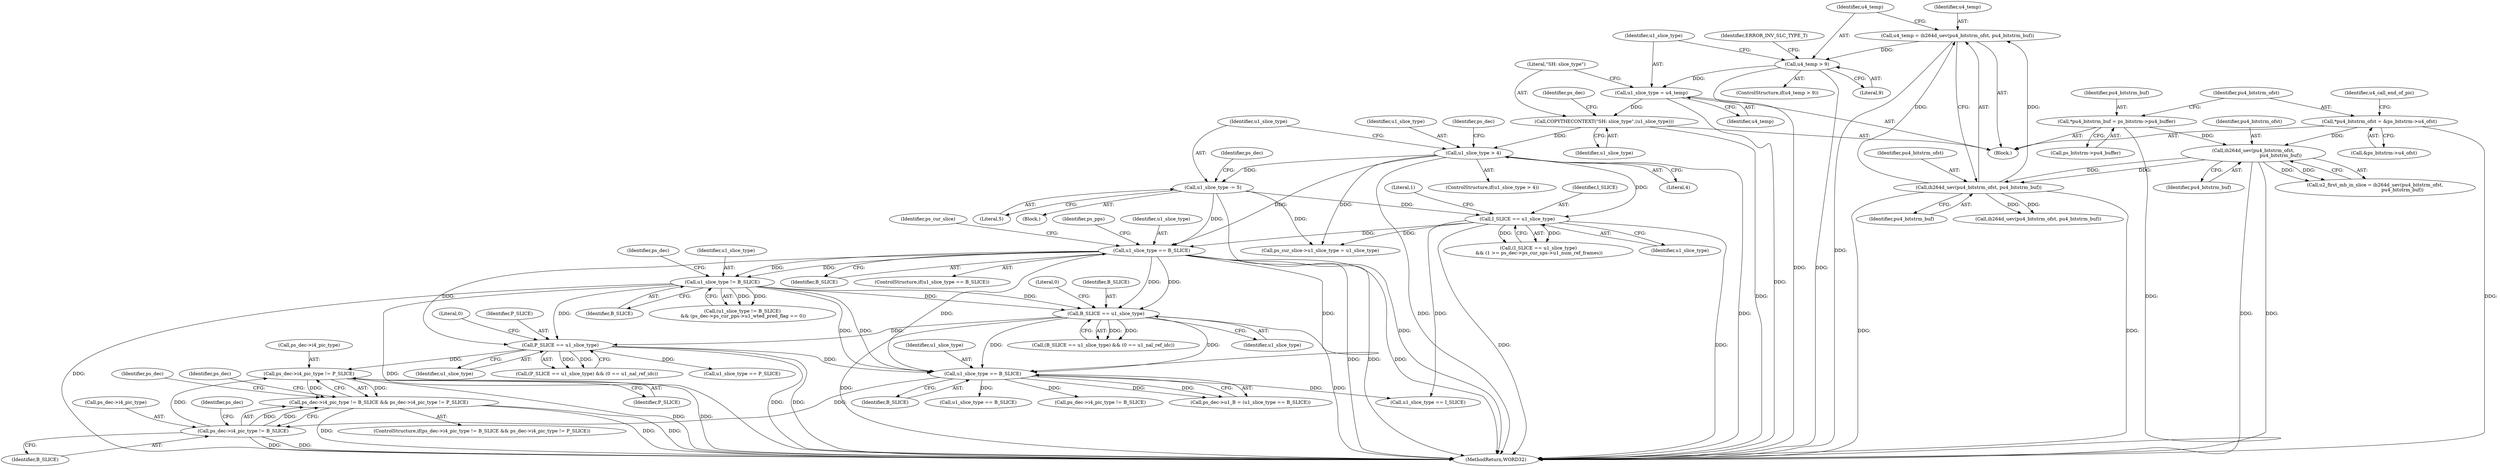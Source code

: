 digraph "0_Android_8b5fd8f24eba5dd19ab2f80ea11a9125aa882ae2@pointer" {
"1002415" [label="(Call,ps_dec->i4_pic_type != P_SLICE)"];
"1002410" [label="(Call,ps_dec->i4_pic_type != B_SLICE)"];
"1002278" [label="(Call,u1_slice_type == B_SLICE)"];
"1001820" [label="(Call,B_SLICE == u1_slice_type)"];
"1001521" [label="(Call,u1_slice_type == B_SLICE)"];
"1000347" [label="(Call,I_SLICE == u1_slice_type)"];
"1000302" [label="(Call,u1_slice_type -= 5)"];
"1000298" [label="(Call,u1_slice_type > 4)"];
"1000289" [label="(Call,COPYTHECONTEXT(\"SH: slice_type\",(u1_slice_type)))"];
"1000286" [label="(Call,u1_slice_type = u4_temp)"];
"1000281" [label="(Call,u4_temp > 9)"];
"1000275" [label="(Call,u4_temp = ih264d_uev(pu4_bitstrm_ofst, pu4_bitstrm_buf))"];
"1000277" [label="(Call,ih264d_uev(pu4_bitstrm_ofst, pu4_bitstrm_buf))"];
"1000237" [label="(Call,ih264d_uev(pu4_bitstrm_ofst,\n                                     pu4_bitstrm_buf))"];
"1000209" [label="(Call,*pu4_bitstrm_ofst = &ps_bitstrm->u4_ofst)"];
"1000203" [label="(Call,*pu4_bitstrm_buf = ps_bitstrm->pu4_buffer)"];
"1001744" [label="(Call,u1_slice_type != B_SLICE)"];
"1001835" [label="(Call,P_SLICE == u1_slice_type)"];
"1002409" [label="(Call,ps_dec->i4_pic_type != B_SLICE && ps_dec->i4_pic_type != P_SLICE)"];
"1002274" [label="(Call,ps_dec->u1_B = (u1_slice_type == B_SLICE))"];
"1002568" [label="(MethodReturn,WORD32)"];
"1001746" [label="(Identifier,B_SLICE)"];
"1000349" [label="(Identifier,u1_slice_type)"];
"1002409" [label="(Call,ps_dec->i4_pic_type != B_SLICE && ps_dec->i4_pic_type != P_SLICE)"];
"1000301" [label="(Block,)"];
"1000277" [label="(Call,ih264d_uev(pu4_bitstrm_ofst, pu4_bitstrm_buf))"];
"1000210" [label="(Identifier,pu4_bitstrm_ofst)"];
"1000290" [label="(Literal,\"SH: slice_type\")"];
"1002422" [label="(Identifier,ps_dec)"];
"1002410" [label="(Call,ps_dec->i4_pic_type != B_SLICE)"];
"1000346" [label="(Call,(I_SLICE == u1_slice_type)\n && (1 >= ps_dec->ps_cur_sps->u1_num_ref_frames))"];
"1000211" [label="(Call,&ps_bitstrm->u4_ofst)"];
"1001745" [label="(Identifier,u1_slice_type)"];
"1000304" [label="(Literal,5)"];
"1001839" [label="(Literal,0)"];
"1000275" [label="(Call,u4_temp = ih264d_uev(pu4_bitstrm_ofst, pu4_bitstrm_buf))"];
"1001820" [label="(Call,B_SLICE == u1_slice_type)"];
"1001573" [label="(Identifier,ps_pps)"];
"1000209" [label="(Call,*pu4_bitstrm_ofst = &ps_bitstrm->u4_ofst)"];
"1002280" [label="(Identifier,B_SLICE)"];
"1002408" [label="(ControlStructure,if(ps_dec->i4_pic_type != B_SLICE && ps_dec->i4_pic_type != P_SLICE))"];
"1000287" [label="(Identifier,u1_slice_type)"];
"1001743" [label="(Call,(u1_slice_type != B_SLICE)\n && (ps_dec->ps_cur_pps->u1_wted_pred_flag == 0))"];
"1000297" [label="(ControlStructure,if(u1_slice_type > 4))"];
"1000291" [label="(Identifier,u1_slice_type)"];
"1000205" [label="(Call,ps_bitstrm->pu4_buffer)"];
"1002414" [label="(Identifier,B_SLICE)"];
"1001471" [label="(Call,ps_cur_slice->u1_slice_type = u1_slice_type)"];
"1002278" [label="(Call,u1_slice_type == B_SLICE)"];
"1002415" [label="(Call,ps_dec->i4_pic_type != P_SLICE)"];
"1000226" [label="(Identifier,u4_call_end_of_pic)"];
"1000288" [label="(Identifier,u4_temp)"];
"1000351" [label="(Literal,1)"];
"1000285" [label="(Identifier,ERROR_INV_SLC_TYPE_T)"];
"1000348" [label="(Identifier,I_SLICE)"];
"1000279" [label="(Identifier,pu4_bitstrm_buf)"];
"1002392" [label="(Call,u1_slice_type == I_SLICE)"];
"1000281" [label="(Call,u4_temp > 9)"];
"1000294" [label="(Identifier,ps_dec)"];
"1002417" [label="(Identifier,ps_dec)"];
"1001744" [label="(Call,u1_slice_type != B_SLICE)"];
"1000303" [label="(Identifier,u1_slice_type)"];
"1000204" [label="(Identifier,pu4_bitstrm_buf)"];
"1001822" [label="(Identifier,u1_slice_type)"];
"1000289" [label="(Call,COPYTHECONTEXT(\"SH: slice_type\",(u1_slice_type)))"];
"1000299" [label="(Identifier,u1_slice_type)"];
"1000300" [label="(Literal,4)"];
"1001523" [label="(Identifier,B_SLICE)"];
"1001522" [label="(Identifier,u1_slice_type)"];
"1000282" [label="(Identifier,u4_temp)"];
"1000347" [label="(Call,I_SLICE == u1_slice_type)"];
"1001750" [label="(Identifier,ps_dec)"];
"1000283" [label="(Literal,9)"];
"1000280" [label="(ControlStructure,if(u4_temp > 9))"];
"1000276" [label="(Identifier,u4_temp)"];
"1002427" [label="(Call,u1_slice_type == P_SLICE)"];
"1001836" [label="(Identifier,P_SLICE)"];
"1000278" [label="(Identifier,pu4_bitstrm_ofst)"];
"1001819" [label="(Call,(B_SLICE == u1_slice_type) && (0 == u1_nal_ref_idc))"];
"1000166" [label="(Block,)"];
"1001821" [label="(Identifier,B_SLICE)"];
"1001834" [label="(Call,(P_SLICE == u1_slice_type) && (0 == u1_nal_ref_idc))"];
"1000307" [label="(Identifier,ps_dec)"];
"1002411" [label="(Call,ps_dec->i4_pic_type)"];
"1000316" [label="(Identifier,ps_dec)"];
"1002461" [label="(Call,u1_slice_type == B_SLICE)"];
"1002279" [label="(Identifier,u1_slice_type)"];
"1001835" [label="(Call,P_SLICE == u1_slice_type)"];
"1000286" [label="(Call,u1_slice_type = u4_temp)"];
"1000418" [label="(Call,ih264d_uev(pu4_bitstrm_ofst, pu4_bitstrm_buf))"];
"1001837" [label="(Identifier,u1_slice_type)"];
"1002416" [label="(Call,ps_dec->i4_pic_type)"];
"1000298" [label="(Call,u1_slice_type > 4)"];
"1000203" [label="(Call,*pu4_bitstrm_buf = ps_bitstrm->pu4_buffer)"];
"1002419" [label="(Identifier,P_SLICE)"];
"1000237" [label="(Call,ih264d_uev(pu4_bitstrm_ofst,\n                                     pu4_bitstrm_buf))"];
"1000235" [label="(Call,u2_first_mb_in_slice = ih264d_uev(pu4_bitstrm_ofst,\n                                     pu4_bitstrm_buf))"];
"1000238" [label="(Identifier,pu4_bitstrm_ofst)"];
"1001521" [label="(Call,u1_slice_type == B_SLICE)"];
"1001824" [label="(Literal,0)"];
"1002492" [label="(Identifier,ps_dec)"];
"1002449" [label="(Call,ps_dec->i4_pic_type != B_SLICE)"];
"1001527" [label="(Identifier,ps_cur_slice)"];
"1001520" [label="(ControlStructure,if(u1_slice_type == B_SLICE))"];
"1000302" [label="(Call,u1_slice_type -= 5)"];
"1000239" [label="(Identifier,pu4_bitstrm_buf)"];
"1002415" -> "1002409"  [label="AST: "];
"1002415" -> "1002419"  [label="CFG: "];
"1002416" -> "1002415"  [label="AST: "];
"1002419" -> "1002415"  [label="AST: "];
"1002409" -> "1002415"  [label="CFG: "];
"1002415" -> "1002568"  [label="DDG: "];
"1002415" -> "1002568"  [label="DDG: "];
"1002415" -> "1002409"  [label="DDG: "];
"1002415" -> "1002409"  [label="DDG: "];
"1002410" -> "1002415"  [label="DDG: "];
"1001835" -> "1002415"  [label="DDG: "];
"1002410" -> "1002409"  [label="AST: "];
"1002410" -> "1002414"  [label="CFG: "];
"1002411" -> "1002410"  [label="AST: "];
"1002414" -> "1002410"  [label="AST: "];
"1002417" -> "1002410"  [label="CFG: "];
"1002409" -> "1002410"  [label="CFG: "];
"1002410" -> "1002568"  [label="DDG: "];
"1002410" -> "1002568"  [label="DDG: "];
"1002410" -> "1002409"  [label="DDG: "];
"1002410" -> "1002409"  [label="DDG: "];
"1002278" -> "1002410"  [label="DDG: "];
"1002278" -> "1002274"  [label="AST: "];
"1002278" -> "1002280"  [label="CFG: "];
"1002279" -> "1002278"  [label="AST: "];
"1002280" -> "1002278"  [label="AST: "];
"1002274" -> "1002278"  [label="CFG: "];
"1002278" -> "1002274"  [label="DDG: "];
"1002278" -> "1002274"  [label="DDG: "];
"1001820" -> "1002278"  [label="DDG: "];
"1001820" -> "1002278"  [label="DDG: "];
"1001521" -> "1002278"  [label="DDG: "];
"1001521" -> "1002278"  [label="DDG: "];
"1001835" -> "1002278"  [label="DDG: "];
"1001744" -> "1002278"  [label="DDG: "];
"1001744" -> "1002278"  [label="DDG: "];
"1002278" -> "1002392"  [label="DDG: "];
"1002278" -> "1002449"  [label="DDG: "];
"1002278" -> "1002461"  [label="DDG: "];
"1001820" -> "1001819"  [label="AST: "];
"1001820" -> "1001822"  [label="CFG: "];
"1001821" -> "1001820"  [label="AST: "];
"1001822" -> "1001820"  [label="AST: "];
"1001824" -> "1001820"  [label="CFG: "];
"1001819" -> "1001820"  [label="CFG: "];
"1001820" -> "1002568"  [label="DDG: "];
"1001820" -> "1002568"  [label="DDG: "];
"1001820" -> "1001819"  [label="DDG: "];
"1001820" -> "1001819"  [label="DDG: "];
"1001521" -> "1001820"  [label="DDG: "];
"1001521" -> "1001820"  [label="DDG: "];
"1001744" -> "1001820"  [label="DDG: "];
"1001744" -> "1001820"  [label="DDG: "];
"1001820" -> "1001835"  [label="DDG: "];
"1001521" -> "1001520"  [label="AST: "];
"1001521" -> "1001523"  [label="CFG: "];
"1001522" -> "1001521"  [label="AST: "];
"1001523" -> "1001521"  [label="AST: "];
"1001527" -> "1001521"  [label="CFG: "];
"1001573" -> "1001521"  [label="CFG: "];
"1001521" -> "1002568"  [label="DDG: "];
"1001521" -> "1002568"  [label="DDG: "];
"1001521" -> "1002568"  [label="DDG: "];
"1000347" -> "1001521"  [label="DDG: "];
"1000302" -> "1001521"  [label="DDG: "];
"1000298" -> "1001521"  [label="DDG: "];
"1001521" -> "1001744"  [label="DDG: "];
"1001521" -> "1001744"  [label="DDG: "];
"1001521" -> "1001835"  [label="DDG: "];
"1000347" -> "1000346"  [label="AST: "];
"1000347" -> "1000349"  [label="CFG: "];
"1000348" -> "1000347"  [label="AST: "];
"1000349" -> "1000347"  [label="AST: "];
"1000351" -> "1000347"  [label="CFG: "];
"1000346" -> "1000347"  [label="CFG: "];
"1000347" -> "1002568"  [label="DDG: "];
"1000347" -> "1002568"  [label="DDG: "];
"1000347" -> "1000346"  [label="DDG: "];
"1000347" -> "1000346"  [label="DDG: "];
"1000302" -> "1000347"  [label="DDG: "];
"1000298" -> "1000347"  [label="DDG: "];
"1000347" -> "1001471"  [label="DDG: "];
"1000347" -> "1002392"  [label="DDG: "];
"1000302" -> "1000301"  [label="AST: "];
"1000302" -> "1000304"  [label="CFG: "];
"1000303" -> "1000302"  [label="AST: "];
"1000304" -> "1000302"  [label="AST: "];
"1000307" -> "1000302"  [label="CFG: "];
"1000302" -> "1002568"  [label="DDG: "];
"1000298" -> "1000302"  [label="DDG: "];
"1000302" -> "1001471"  [label="DDG: "];
"1000298" -> "1000297"  [label="AST: "];
"1000298" -> "1000300"  [label="CFG: "];
"1000299" -> "1000298"  [label="AST: "];
"1000300" -> "1000298"  [label="AST: "];
"1000303" -> "1000298"  [label="CFG: "];
"1000316" -> "1000298"  [label="CFG: "];
"1000298" -> "1002568"  [label="DDG: "];
"1000298" -> "1002568"  [label="DDG: "];
"1000289" -> "1000298"  [label="DDG: "];
"1000298" -> "1001471"  [label="DDG: "];
"1000289" -> "1000166"  [label="AST: "];
"1000289" -> "1000291"  [label="CFG: "];
"1000290" -> "1000289"  [label="AST: "];
"1000291" -> "1000289"  [label="AST: "];
"1000294" -> "1000289"  [label="CFG: "];
"1000289" -> "1002568"  [label="DDG: "];
"1000286" -> "1000289"  [label="DDG: "];
"1000286" -> "1000166"  [label="AST: "];
"1000286" -> "1000288"  [label="CFG: "];
"1000287" -> "1000286"  [label="AST: "];
"1000288" -> "1000286"  [label="AST: "];
"1000290" -> "1000286"  [label="CFG: "];
"1000286" -> "1002568"  [label="DDG: "];
"1000281" -> "1000286"  [label="DDG: "];
"1000281" -> "1000280"  [label="AST: "];
"1000281" -> "1000283"  [label="CFG: "];
"1000282" -> "1000281"  [label="AST: "];
"1000283" -> "1000281"  [label="AST: "];
"1000285" -> "1000281"  [label="CFG: "];
"1000287" -> "1000281"  [label="CFG: "];
"1000281" -> "1002568"  [label="DDG: "];
"1000281" -> "1002568"  [label="DDG: "];
"1000275" -> "1000281"  [label="DDG: "];
"1000275" -> "1000166"  [label="AST: "];
"1000275" -> "1000277"  [label="CFG: "];
"1000276" -> "1000275"  [label="AST: "];
"1000277" -> "1000275"  [label="AST: "];
"1000282" -> "1000275"  [label="CFG: "];
"1000275" -> "1002568"  [label="DDG: "];
"1000277" -> "1000275"  [label="DDG: "];
"1000277" -> "1000275"  [label="DDG: "];
"1000277" -> "1000279"  [label="CFG: "];
"1000278" -> "1000277"  [label="AST: "];
"1000279" -> "1000277"  [label="AST: "];
"1000277" -> "1002568"  [label="DDG: "];
"1000277" -> "1002568"  [label="DDG: "];
"1000237" -> "1000277"  [label="DDG: "];
"1000237" -> "1000277"  [label="DDG: "];
"1000277" -> "1000418"  [label="DDG: "];
"1000277" -> "1000418"  [label="DDG: "];
"1000237" -> "1000235"  [label="AST: "];
"1000237" -> "1000239"  [label="CFG: "];
"1000238" -> "1000237"  [label="AST: "];
"1000239" -> "1000237"  [label="AST: "];
"1000235" -> "1000237"  [label="CFG: "];
"1000237" -> "1002568"  [label="DDG: "];
"1000237" -> "1002568"  [label="DDG: "];
"1000237" -> "1000235"  [label="DDG: "];
"1000237" -> "1000235"  [label="DDG: "];
"1000209" -> "1000237"  [label="DDG: "];
"1000203" -> "1000237"  [label="DDG: "];
"1000209" -> "1000166"  [label="AST: "];
"1000209" -> "1000211"  [label="CFG: "];
"1000210" -> "1000209"  [label="AST: "];
"1000211" -> "1000209"  [label="AST: "];
"1000226" -> "1000209"  [label="CFG: "];
"1000209" -> "1002568"  [label="DDG: "];
"1000203" -> "1000166"  [label="AST: "];
"1000203" -> "1000205"  [label="CFG: "];
"1000204" -> "1000203"  [label="AST: "];
"1000205" -> "1000203"  [label="AST: "];
"1000210" -> "1000203"  [label="CFG: "];
"1000203" -> "1002568"  [label="DDG: "];
"1001744" -> "1001743"  [label="AST: "];
"1001744" -> "1001746"  [label="CFG: "];
"1001745" -> "1001744"  [label="AST: "];
"1001746" -> "1001744"  [label="AST: "];
"1001750" -> "1001744"  [label="CFG: "];
"1001743" -> "1001744"  [label="CFG: "];
"1001744" -> "1002568"  [label="DDG: "];
"1001744" -> "1002568"  [label="DDG: "];
"1001744" -> "1001743"  [label="DDG: "];
"1001744" -> "1001743"  [label="DDG: "];
"1001744" -> "1001835"  [label="DDG: "];
"1001835" -> "1001834"  [label="AST: "];
"1001835" -> "1001837"  [label="CFG: "];
"1001836" -> "1001835"  [label="AST: "];
"1001837" -> "1001835"  [label="AST: "];
"1001839" -> "1001835"  [label="CFG: "];
"1001834" -> "1001835"  [label="CFG: "];
"1001835" -> "1002568"  [label="DDG: "];
"1001835" -> "1002568"  [label="DDG: "];
"1001835" -> "1001834"  [label="DDG: "];
"1001835" -> "1001834"  [label="DDG: "];
"1001835" -> "1002427"  [label="DDG: "];
"1002409" -> "1002408"  [label="AST: "];
"1002422" -> "1002409"  [label="CFG: "];
"1002492" -> "1002409"  [label="CFG: "];
"1002409" -> "1002568"  [label="DDG: "];
"1002409" -> "1002568"  [label="DDG: "];
"1002409" -> "1002568"  [label="DDG: "];
}
